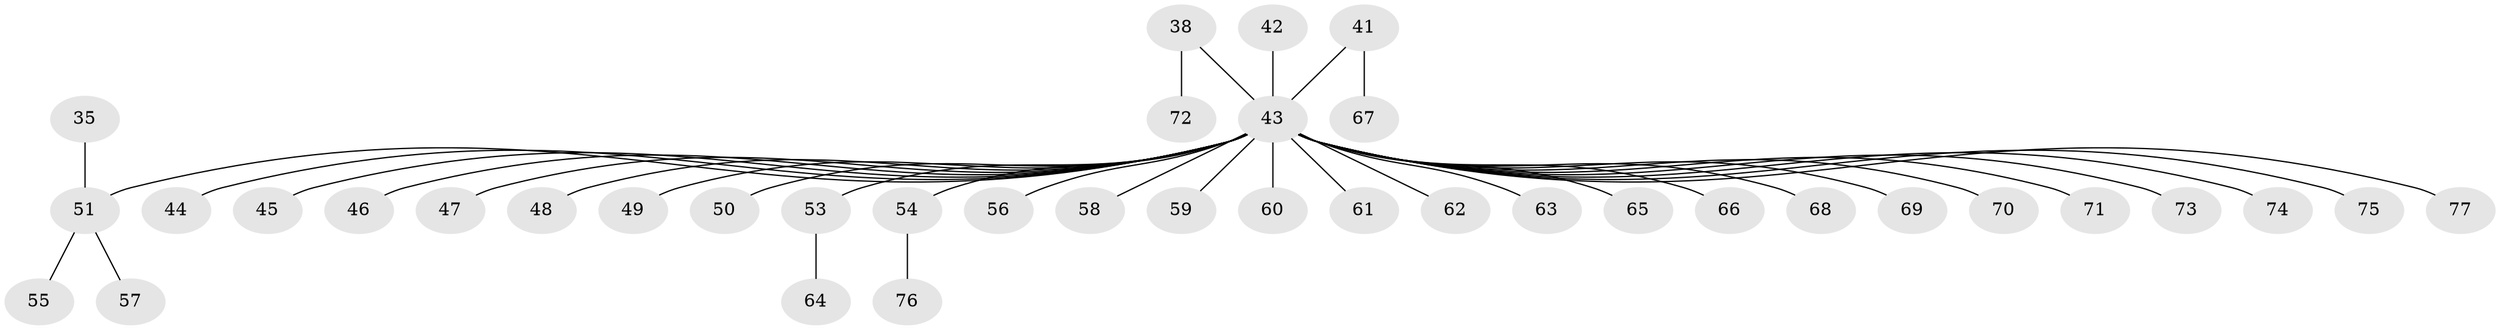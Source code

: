 // original degree distribution, {2: 0.2727272727272727, 6: 0.05194805194805195, 5: 0.025974025974025976, 1: 0.4935064935064935, 3: 0.12987012987012986, 4: 0.025974025974025976}
// Generated by graph-tools (version 1.1) at 2025/53/03/09/25 04:53:34]
// undirected, 38 vertices, 37 edges
graph export_dot {
graph [start="1"]
  node [color=gray90,style=filled];
  35;
  38;
  41;
  42;
  43 [super="+22+29+36+21+32+25+37+27+34+24+26+31+40+39"];
  44;
  45;
  46;
  47;
  48;
  49;
  50 [super="+28"];
  51 [super="+8+15"];
  53;
  54 [super="+52"];
  55;
  56;
  57;
  58;
  59;
  60;
  61;
  62;
  63;
  64;
  65;
  66;
  67;
  68;
  69;
  70;
  71;
  72;
  73;
  74;
  75;
  76;
  77;
  35 -- 51;
  38 -- 72;
  38 -- 43;
  41 -- 67;
  41 -- 43;
  42 -- 43;
  43 -- 44;
  43 -- 77;
  43 -- 65;
  43 -- 66;
  43 -- 68;
  43 -- 74;
  43 -- 75;
  43 -- 45;
  43 -- 47;
  43 -- 51;
  43 -- 63;
  43 -- 73;
  43 -- 49;
  43 -- 71;
  43 -- 69;
  43 -- 70;
  43 -- 53;
  43 -- 54;
  43 -- 58;
  43 -- 60;
  43 -- 62;
  43 -- 46;
  43 -- 48;
  43 -- 61;
  43 -- 56;
  43 -- 50;
  43 -- 59;
  51 -- 55;
  51 -- 57;
  53 -- 64;
  54 -- 76;
}

